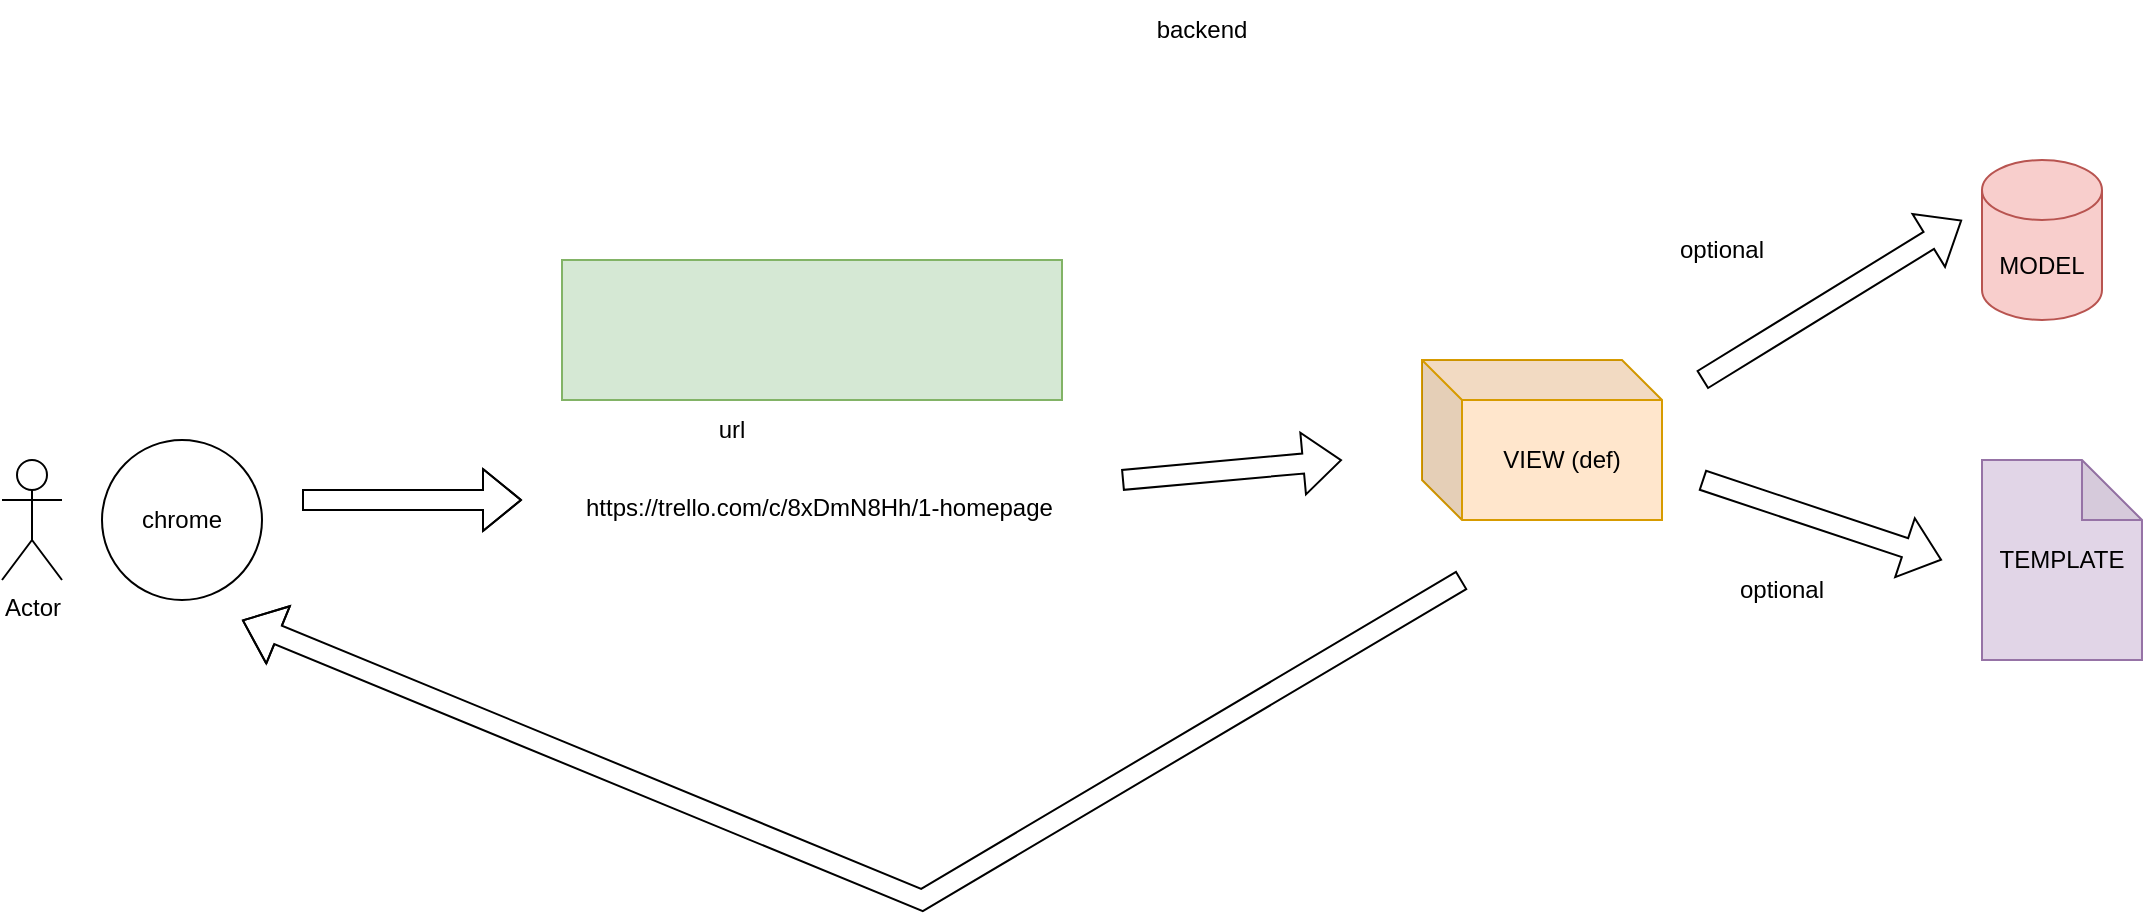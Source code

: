 <mxfile version="21.7.5" type="device">
  <diagram name="Page-1" id="0MnJkUDoqILVkGzhKLJc">
    <mxGraphModel dx="1302" dy="718" grid="1" gridSize="10" guides="1" tooltips="1" connect="1" arrows="1" fold="1" page="1" pageScale="1" pageWidth="850" pageHeight="1100" math="0" shadow="0">
      <root>
        <mxCell id="0" />
        <mxCell id="1" parent="0" />
        <mxCell id="BaO7w00lRAGlLX_KNnrc-6" value="" style="rounded=0;whiteSpace=wrap;html=1;fillColor=#d5e8d4;strokeColor=#82b366;" vertex="1" parent="1">
          <mxGeometry x="370" y="140" width="250" height="70" as="geometry" />
        </mxCell>
        <mxCell id="BaO7w00lRAGlLX_KNnrc-1" value="Actor" style="shape=umlActor;verticalLabelPosition=bottom;verticalAlign=top;html=1;outlineConnect=0;" vertex="1" parent="1">
          <mxGeometry x="90" y="240" width="30" height="60" as="geometry" />
        </mxCell>
        <mxCell id="BaO7w00lRAGlLX_KNnrc-2" value="chrome" style="ellipse;whiteSpace=wrap;html=1;aspect=fixed;" vertex="1" parent="1">
          <mxGeometry x="140" y="230" width="80" height="80" as="geometry" />
        </mxCell>
        <mxCell id="BaO7w00lRAGlLX_KNnrc-3" value="" style="shape=flexArrow;endArrow=classic;html=1;rounded=0;" edge="1" parent="1">
          <mxGeometry width="50" height="50" relative="1" as="geometry">
            <mxPoint x="240" y="260" as="sourcePoint" />
            <mxPoint x="350" y="260" as="targetPoint" />
            <Array as="points">
              <mxPoint x="300" y="260" />
            </Array>
          </mxGeometry>
        </mxCell>
        <mxCell id="BaO7w00lRAGlLX_KNnrc-4" value="url" style="text;html=1;strokeColor=none;fillColor=none;align=center;verticalAlign=middle;whiteSpace=wrap;rounded=0;" vertex="1" parent="1">
          <mxGeometry x="425" y="210" width="60" height="30" as="geometry" />
        </mxCell>
        <UserObject label="https://trello.com/c/8xDmN8Hh/1-homepage" link="https://trello.com/c/8xDmN8Hh/1-homepage" id="BaO7w00lRAGlLX_KNnrc-5">
          <mxCell style="text;whiteSpace=wrap;" vertex="1" parent="1">
            <mxGeometry x="380" y="250" width="270" height="40" as="geometry" />
          </mxCell>
        </UserObject>
        <mxCell id="BaO7w00lRAGlLX_KNnrc-7" value="backend" style="text;html=1;strokeColor=none;fillColor=none;align=center;verticalAlign=middle;whiteSpace=wrap;rounded=0;" vertex="1" parent="1">
          <mxGeometry x="660" y="10" width="60" height="30" as="geometry" />
        </mxCell>
        <mxCell id="BaO7w00lRAGlLX_KNnrc-9" value="" style="shape=flexArrow;endArrow=classic;html=1;rounded=0;" edge="1" parent="1">
          <mxGeometry width="50" height="50" relative="1" as="geometry">
            <mxPoint x="650" y="250" as="sourcePoint" />
            <mxPoint x="760" y="240" as="targetPoint" />
          </mxGeometry>
        </mxCell>
        <mxCell id="BaO7w00lRAGlLX_KNnrc-10" value="VIEW (def)" style="shape=cube;whiteSpace=wrap;html=1;boundedLbl=1;backgroundOutline=1;darkOpacity=0.05;darkOpacity2=0.1;fillColor=#ffe6cc;strokeColor=#d79b00;" vertex="1" parent="1">
          <mxGeometry x="800" y="190" width="120" height="80" as="geometry" />
        </mxCell>
        <mxCell id="BaO7w00lRAGlLX_KNnrc-11" value="" style="shape=flexArrow;endArrow=classic;html=1;rounded=0;" edge="1" parent="1">
          <mxGeometry width="50" height="50" relative="1" as="geometry">
            <mxPoint x="940" y="200" as="sourcePoint" />
            <mxPoint x="1070" y="120" as="targetPoint" />
          </mxGeometry>
        </mxCell>
        <mxCell id="BaO7w00lRAGlLX_KNnrc-12" value="MODEL" style="shape=cylinder3;whiteSpace=wrap;html=1;boundedLbl=1;backgroundOutline=1;size=15;fillColor=#f8cecc;strokeColor=#b85450;" vertex="1" parent="1">
          <mxGeometry x="1080" y="90" width="60" height="80" as="geometry" />
        </mxCell>
        <mxCell id="BaO7w00lRAGlLX_KNnrc-13" value="TEMPLATE" style="shape=note;whiteSpace=wrap;html=1;backgroundOutline=1;darkOpacity=0.05;fillColor=#e1d5e7;strokeColor=#9673a6;" vertex="1" parent="1">
          <mxGeometry x="1080" y="240" width="80" height="100" as="geometry" />
        </mxCell>
        <mxCell id="BaO7w00lRAGlLX_KNnrc-14" value="" style="shape=flexArrow;endArrow=classic;html=1;rounded=0;" edge="1" parent="1">
          <mxGeometry width="50" height="50" relative="1" as="geometry">
            <mxPoint x="940" y="250" as="sourcePoint" />
            <mxPoint x="1060" y="290" as="targetPoint" />
          </mxGeometry>
        </mxCell>
        <mxCell id="BaO7w00lRAGlLX_KNnrc-15" value="optional" style="text;html=1;strokeColor=none;fillColor=none;align=center;verticalAlign=middle;whiteSpace=wrap;rounded=0;" vertex="1" parent="1">
          <mxGeometry x="920" y="120" width="60" height="30" as="geometry" />
        </mxCell>
        <mxCell id="BaO7w00lRAGlLX_KNnrc-17" value="optional" style="text;html=1;strokeColor=none;fillColor=none;align=center;verticalAlign=middle;whiteSpace=wrap;rounded=0;" vertex="1" parent="1">
          <mxGeometry x="950" y="290" width="60" height="30" as="geometry" />
        </mxCell>
        <mxCell id="BaO7w00lRAGlLX_KNnrc-18" value="" style="shape=flexArrow;endArrow=classic;html=1;rounded=0;" edge="1" parent="1">
          <mxGeometry width="50" height="50" relative="1" as="geometry">
            <mxPoint x="820" y="300" as="sourcePoint" />
            <mxPoint x="210" y="320" as="targetPoint" />
            <Array as="points">
              <mxPoint x="550" y="460" />
            </Array>
          </mxGeometry>
        </mxCell>
      </root>
    </mxGraphModel>
  </diagram>
</mxfile>
